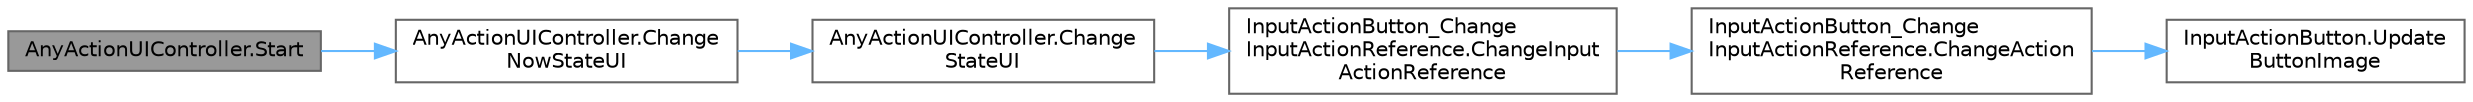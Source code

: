 digraph "AnyActionUIController.Start"
{
 // LATEX_PDF_SIZE
  bgcolor="transparent";
  edge [fontname=Helvetica,fontsize=10,labelfontname=Helvetica,labelfontsize=10];
  node [fontname=Helvetica,fontsize=10,shape=box,height=0.2,width=0.4];
  rankdir="LR";
  Node1 [id="Node000001",label="AnyActionUIController.Start",height=0.2,width=0.4,color="gray40", fillcolor="grey60", style="filled", fontcolor="black",tooltip=" "];
  Node1 -> Node2 [id="edge1_Node000001_Node000002",color="steelblue1",style="solid",tooltip=" "];
  Node2 [id="Node000002",label="AnyActionUIController.Change\lNowStateUI",height=0.2,width=0.4,color="grey40", fillcolor="white", style="filled",URL="$class_any_action_u_i_controller.html#aec5c205f1a5f8c5334d234892e6f7148",tooltip="m_nowActionState に応じたUIを表示する"];
  Node2 -> Node3 [id="edge2_Node000002_Node000003",color="steelblue1",style="solid",tooltip=" "];
  Node3 [id="Node000003",label="AnyActionUIController.Change\lStateUI",height=0.2,width=0.4,color="grey40", fillcolor="white", style="filled",URL="$class_any_action_u_i_controller.html#a5b7e6ba0d8bc871ac0cdf084bb32666e",tooltip="アクション状態を変更する"];
  Node3 -> Node4 [id="edge3_Node000003_Node000004",color="steelblue1",style="solid",tooltip=" "];
  Node4 [id="Node000004",label="InputActionButton_Change\lInputActionReference.ChangeInput\lActionReference",height=0.2,width=0.4,color="grey40", fillcolor="white", style="filled",URL="$class_input_action_button___change_input_action_reference.html#acdd8b7129a8835115935b5cb2c115386",tooltip=" "];
  Node4 -> Node5 [id="edge4_Node000004_Node000005",color="steelblue1",style="solid",tooltip=" "];
  Node5 [id="Node000005",label="InputActionButton_Change\lInputActionReference.ChangeAction\lReference",height=0.2,width=0.4,color="grey40", fillcolor="white", style="filled",URL="$class_input_action_button___change_input_action_reference.html#a8a48d82d727a0b1b75a7aad43eb09717",tooltip=" "];
  Node5 -> Node6 [id="edge5_Node000005_Node000006",color="steelblue1",style="solid",tooltip=" "];
  Node6 [id="Node000006",label="InputActionButton.Update\lButtonImage",height=0.2,width=0.4,color="grey40", fillcolor="white", style="filled",URL="$class_input_action_button.html#a594bdf42edfa4eb5ba8c4bfa6fef33a6",tooltip=" "];
}
